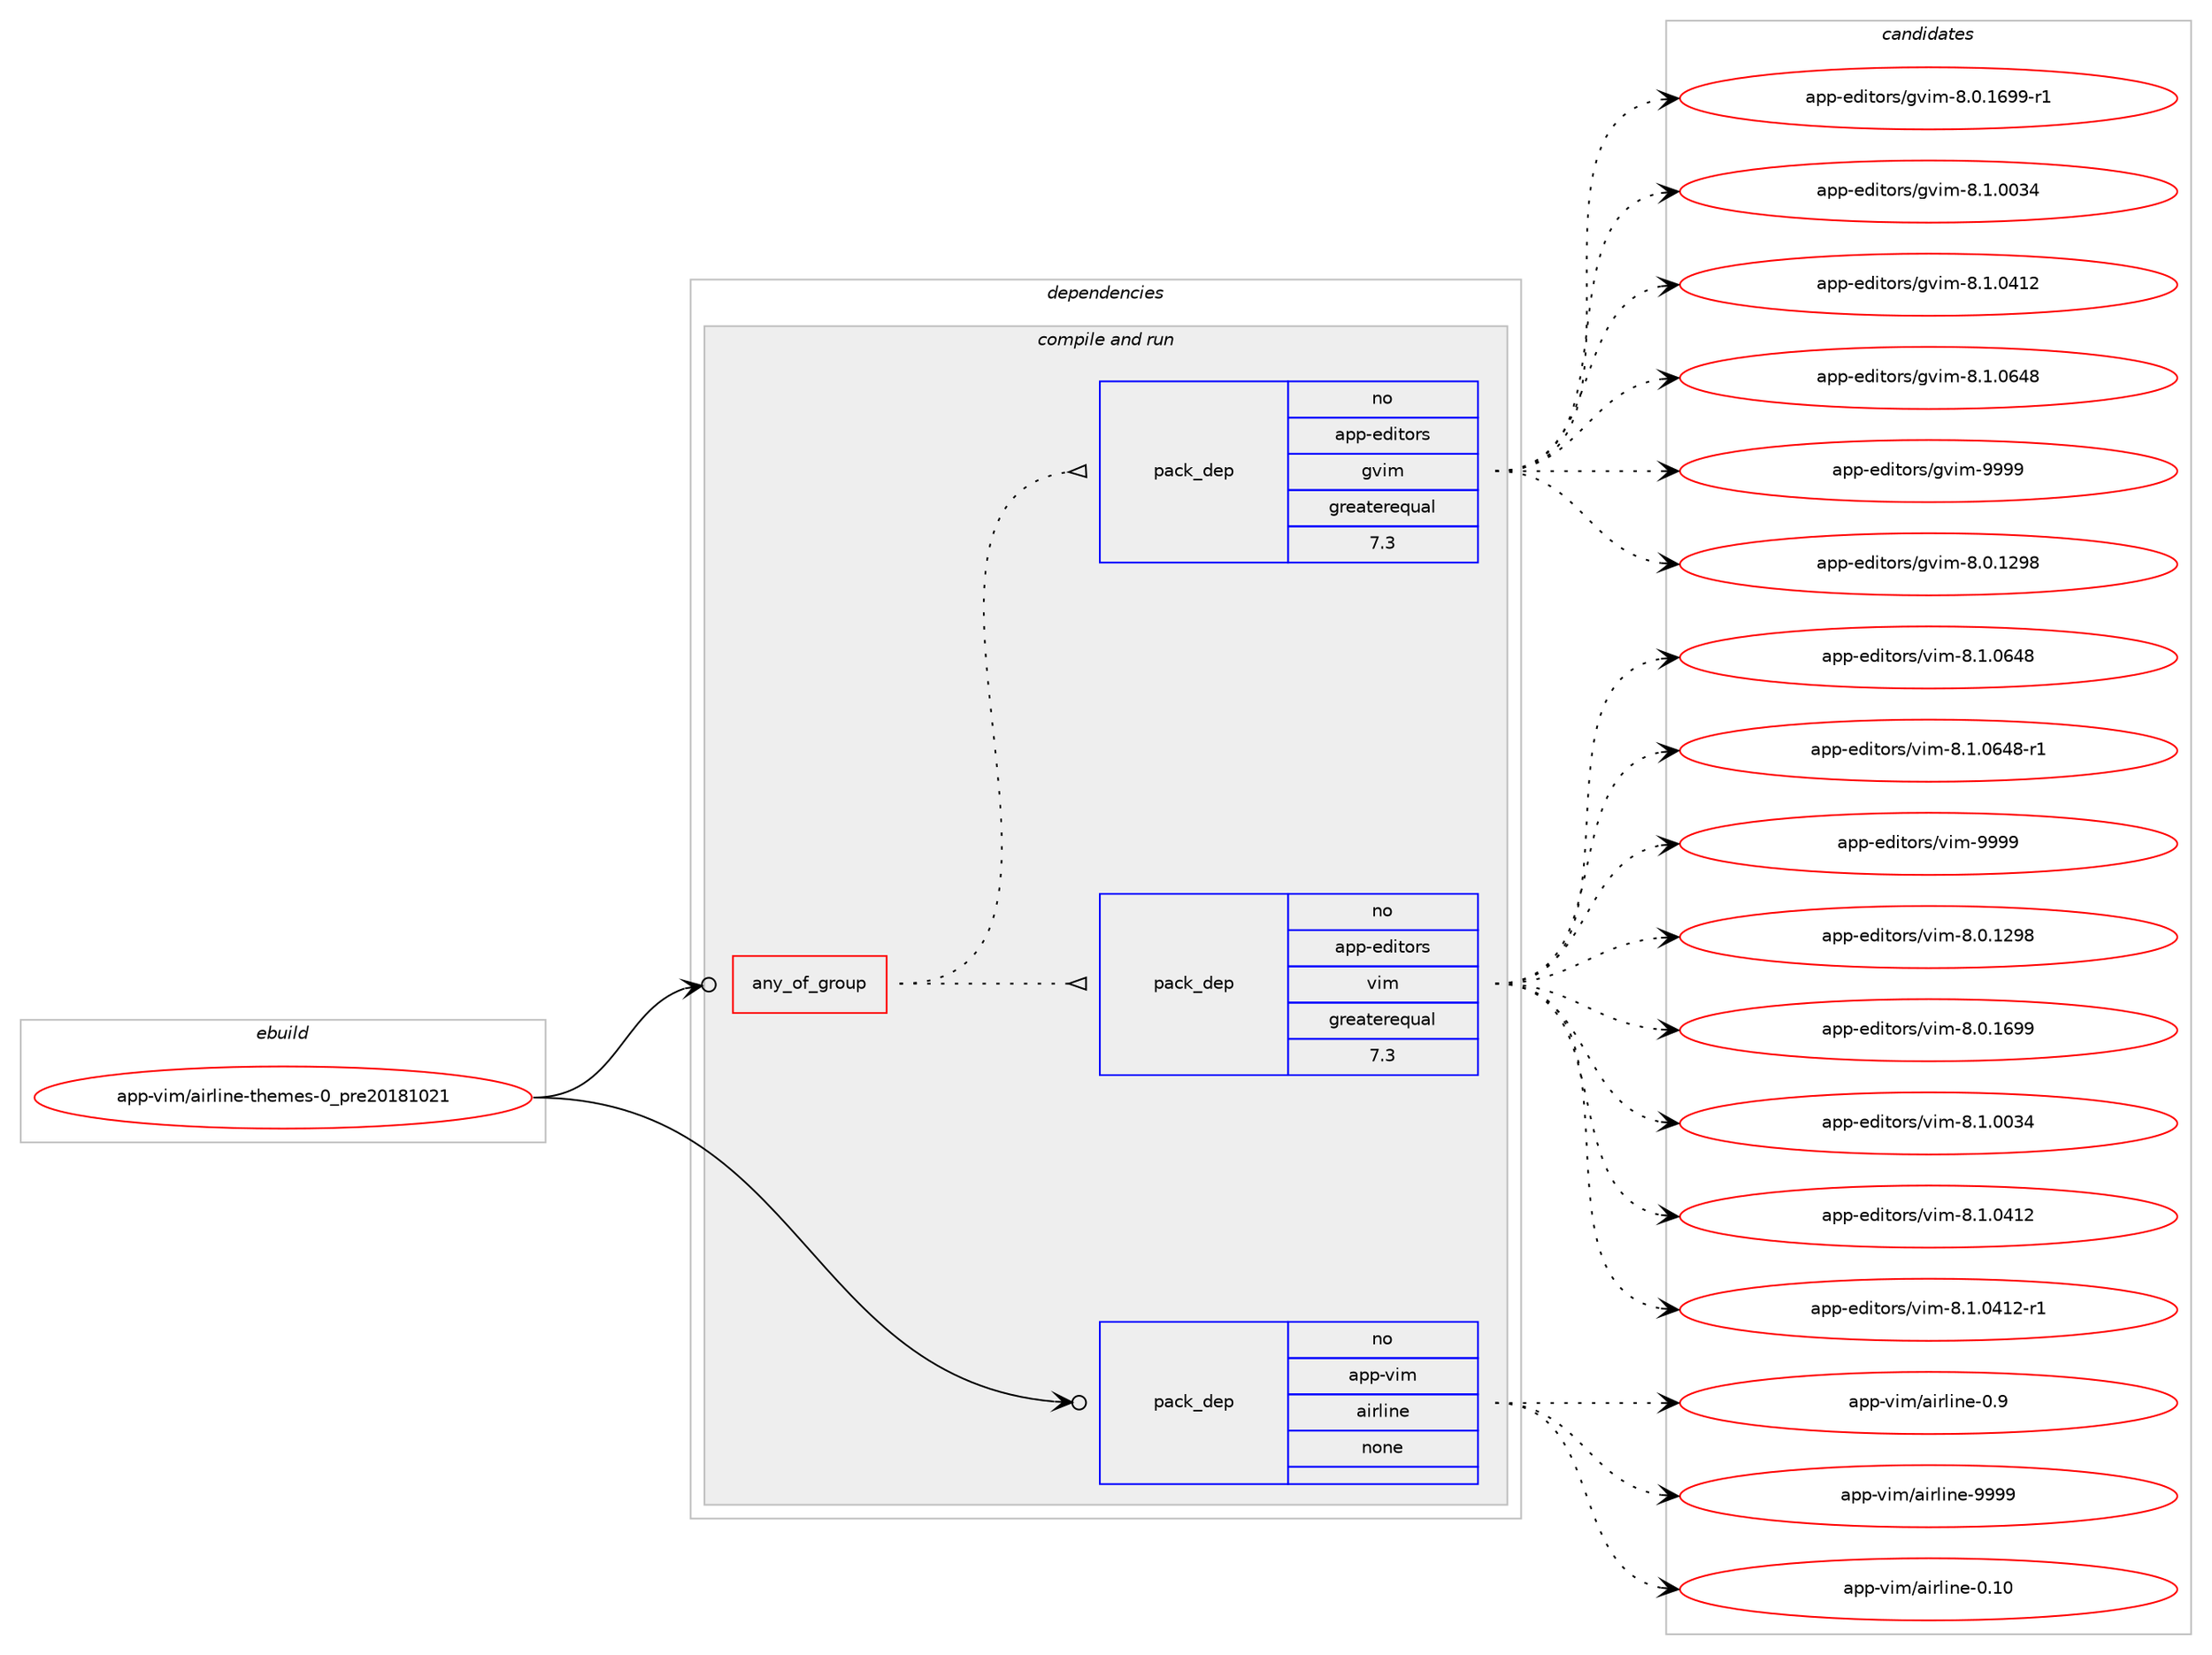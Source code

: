digraph prolog {

# *************
# Graph options
# *************

newrank=true;
concentrate=true;
compound=true;
graph [rankdir=LR,fontname=Helvetica,fontsize=10,ranksep=1.5];#, ranksep=2.5, nodesep=0.2];
edge  [arrowhead=vee];
node  [fontname=Helvetica,fontsize=10];

# **********
# The ebuild
# **********

subgraph cluster_leftcol {
color=gray;
rank=same;
label=<<i>ebuild</i>>;
id [label="app-vim/airline-themes-0_pre20181021", color=red, width=4, href="../app-vim/airline-themes-0_pre20181021.svg"];
}

# ****************
# The dependencies
# ****************

subgraph cluster_midcol {
color=gray;
label=<<i>dependencies</i>>;
subgraph cluster_compile {
fillcolor="#eeeeee";
style=filled;
label=<<i>compile</i>>;
}
subgraph cluster_compileandrun {
fillcolor="#eeeeee";
style=filled;
label=<<i>compile and run</i>>;
subgraph any20035 {
dependency1313848 [label=<<TABLE BORDER="0" CELLBORDER="1" CELLSPACING="0" CELLPADDING="4"><TR><TD CELLPADDING="10">any_of_group</TD></TR></TABLE>>, shape=none, color=red];subgraph pack936900 {
dependency1313849 [label=<<TABLE BORDER="0" CELLBORDER="1" CELLSPACING="0" CELLPADDING="4" WIDTH="220"><TR><TD ROWSPAN="6" CELLPADDING="30">pack_dep</TD></TR><TR><TD WIDTH="110">no</TD></TR><TR><TD>app-editors</TD></TR><TR><TD>vim</TD></TR><TR><TD>greaterequal</TD></TR><TR><TD>7.3</TD></TR></TABLE>>, shape=none, color=blue];
}
dependency1313848:e -> dependency1313849:w [weight=20,style="dotted",arrowhead="oinv"];
subgraph pack936901 {
dependency1313850 [label=<<TABLE BORDER="0" CELLBORDER="1" CELLSPACING="0" CELLPADDING="4" WIDTH="220"><TR><TD ROWSPAN="6" CELLPADDING="30">pack_dep</TD></TR><TR><TD WIDTH="110">no</TD></TR><TR><TD>app-editors</TD></TR><TR><TD>gvim</TD></TR><TR><TD>greaterequal</TD></TR><TR><TD>7.3</TD></TR></TABLE>>, shape=none, color=blue];
}
dependency1313848:e -> dependency1313850:w [weight=20,style="dotted",arrowhead="oinv"];
}
id:e -> dependency1313848:w [weight=20,style="solid",arrowhead="odotvee"];
subgraph pack936902 {
dependency1313851 [label=<<TABLE BORDER="0" CELLBORDER="1" CELLSPACING="0" CELLPADDING="4" WIDTH="220"><TR><TD ROWSPAN="6" CELLPADDING="30">pack_dep</TD></TR><TR><TD WIDTH="110">no</TD></TR><TR><TD>app-vim</TD></TR><TR><TD>airline</TD></TR><TR><TD>none</TD></TR><TR><TD></TD></TR></TABLE>>, shape=none, color=blue];
}
id:e -> dependency1313851:w [weight=20,style="solid",arrowhead="odotvee"];
}
subgraph cluster_run {
fillcolor="#eeeeee";
style=filled;
label=<<i>run</i>>;
}
}

# **************
# The candidates
# **************

subgraph cluster_choices {
rank=same;
color=gray;
label=<<i>candidates</i>>;

subgraph choice936900 {
color=black;
nodesep=1;
choice971121124510110010511611111411547118105109455646484649505756 [label="app-editors/vim-8.0.1298", color=red, width=4,href="../app-editors/vim-8.0.1298.svg"];
choice971121124510110010511611111411547118105109455646484649545757 [label="app-editors/vim-8.0.1699", color=red, width=4,href="../app-editors/vim-8.0.1699.svg"];
choice971121124510110010511611111411547118105109455646494648485152 [label="app-editors/vim-8.1.0034", color=red, width=4,href="../app-editors/vim-8.1.0034.svg"];
choice971121124510110010511611111411547118105109455646494648524950 [label="app-editors/vim-8.1.0412", color=red, width=4,href="../app-editors/vim-8.1.0412.svg"];
choice9711211245101100105116111114115471181051094556464946485249504511449 [label="app-editors/vim-8.1.0412-r1", color=red, width=4,href="../app-editors/vim-8.1.0412-r1.svg"];
choice971121124510110010511611111411547118105109455646494648545256 [label="app-editors/vim-8.1.0648", color=red, width=4,href="../app-editors/vim-8.1.0648.svg"];
choice9711211245101100105116111114115471181051094556464946485452564511449 [label="app-editors/vim-8.1.0648-r1", color=red, width=4,href="../app-editors/vim-8.1.0648-r1.svg"];
choice9711211245101100105116111114115471181051094557575757 [label="app-editors/vim-9999", color=red, width=4,href="../app-editors/vim-9999.svg"];
dependency1313849:e -> choice971121124510110010511611111411547118105109455646484649505756:w [style=dotted,weight="100"];
dependency1313849:e -> choice971121124510110010511611111411547118105109455646484649545757:w [style=dotted,weight="100"];
dependency1313849:e -> choice971121124510110010511611111411547118105109455646494648485152:w [style=dotted,weight="100"];
dependency1313849:e -> choice971121124510110010511611111411547118105109455646494648524950:w [style=dotted,weight="100"];
dependency1313849:e -> choice9711211245101100105116111114115471181051094556464946485249504511449:w [style=dotted,weight="100"];
dependency1313849:e -> choice971121124510110010511611111411547118105109455646494648545256:w [style=dotted,weight="100"];
dependency1313849:e -> choice9711211245101100105116111114115471181051094556464946485452564511449:w [style=dotted,weight="100"];
dependency1313849:e -> choice9711211245101100105116111114115471181051094557575757:w [style=dotted,weight="100"];
}
subgraph choice936901 {
color=black;
nodesep=1;
choice971121124510110010511611111411547103118105109455646484649505756 [label="app-editors/gvim-8.0.1298", color=red, width=4,href="../app-editors/gvim-8.0.1298.svg"];
choice9711211245101100105116111114115471031181051094556464846495457574511449 [label="app-editors/gvim-8.0.1699-r1", color=red, width=4,href="../app-editors/gvim-8.0.1699-r1.svg"];
choice971121124510110010511611111411547103118105109455646494648485152 [label="app-editors/gvim-8.1.0034", color=red, width=4,href="../app-editors/gvim-8.1.0034.svg"];
choice971121124510110010511611111411547103118105109455646494648524950 [label="app-editors/gvim-8.1.0412", color=red, width=4,href="../app-editors/gvim-8.1.0412.svg"];
choice971121124510110010511611111411547103118105109455646494648545256 [label="app-editors/gvim-8.1.0648", color=red, width=4,href="../app-editors/gvim-8.1.0648.svg"];
choice9711211245101100105116111114115471031181051094557575757 [label="app-editors/gvim-9999", color=red, width=4,href="../app-editors/gvim-9999.svg"];
dependency1313850:e -> choice971121124510110010511611111411547103118105109455646484649505756:w [style=dotted,weight="100"];
dependency1313850:e -> choice9711211245101100105116111114115471031181051094556464846495457574511449:w [style=dotted,weight="100"];
dependency1313850:e -> choice971121124510110010511611111411547103118105109455646494648485152:w [style=dotted,weight="100"];
dependency1313850:e -> choice971121124510110010511611111411547103118105109455646494648524950:w [style=dotted,weight="100"];
dependency1313850:e -> choice971121124510110010511611111411547103118105109455646494648545256:w [style=dotted,weight="100"];
dependency1313850:e -> choice9711211245101100105116111114115471031181051094557575757:w [style=dotted,weight="100"];
}
subgraph choice936902 {
color=black;
nodesep=1;
choice971121124511810510947971051141081051101014548464948 [label="app-vim/airline-0.10", color=red, width=4,href="../app-vim/airline-0.10.svg"];
choice9711211245118105109479710511410810511010145484657 [label="app-vim/airline-0.9", color=red, width=4,href="../app-vim/airline-0.9.svg"];
choice971121124511810510947971051141081051101014557575757 [label="app-vim/airline-9999", color=red, width=4,href="../app-vim/airline-9999.svg"];
dependency1313851:e -> choice971121124511810510947971051141081051101014548464948:w [style=dotted,weight="100"];
dependency1313851:e -> choice9711211245118105109479710511410810511010145484657:w [style=dotted,weight="100"];
dependency1313851:e -> choice971121124511810510947971051141081051101014557575757:w [style=dotted,weight="100"];
}
}

}
